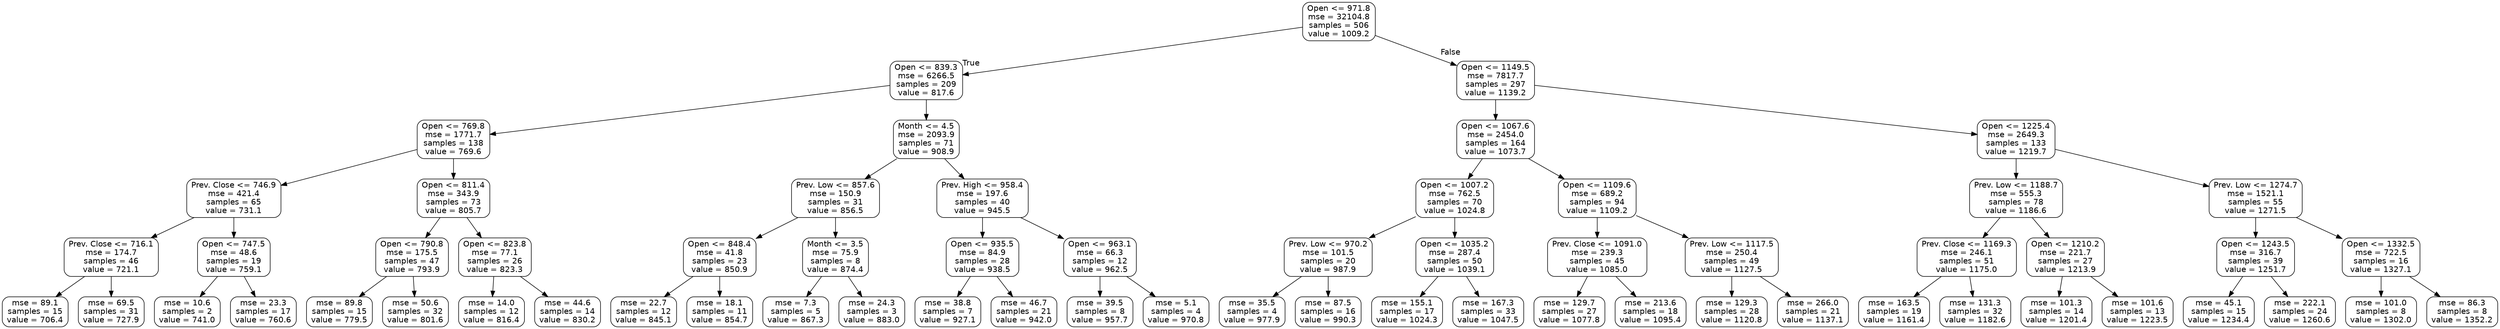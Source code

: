digraph Tree {
node [shape=box, style="rounded", color="black", fontname=helvetica] ;
edge [fontname=helvetica] ;
0 [label="Open <= 971.8\nmse = 32104.8\nsamples = 506\nvalue = 1009.2"] ;
1 [label="Open <= 839.3\nmse = 6266.5\nsamples = 209\nvalue = 817.6"] ;
0 -> 1 [labeldistance=2.5, labelangle=45, headlabel="True"] ;
2 [label="Open <= 769.8\nmse = 1771.7\nsamples = 138\nvalue = 769.6"] ;
1 -> 2 ;
3 [label="Prev. Close <= 746.9\nmse = 421.4\nsamples = 65\nvalue = 731.1"] ;
2 -> 3 ;
4 [label="Prev. Close <= 716.1\nmse = 174.7\nsamples = 46\nvalue = 721.1"] ;
3 -> 4 ;
5 [label="mse = 89.1\nsamples = 15\nvalue = 706.4"] ;
4 -> 5 ;
6 [label="mse = 69.5\nsamples = 31\nvalue = 727.9"] ;
4 -> 6 ;
7 [label="Open <= 747.5\nmse = 48.6\nsamples = 19\nvalue = 759.1"] ;
3 -> 7 ;
8 [label="mse = 10.6\nsamples = 2\nvalue = 741.0"] ;
7 -> 8 ;
9 [label="mse = 23.3\nsamples = 17\nvalue = 760.6"] ;
7 -> 9 ;
10 [label="Open <= 811.4\nmse = 343.9\nsamples = 73\nvalue = 805.7"] ;
2 -> 10 ;
11 [label="Open <= 790.8\nmse = 175.5\nsamples = 47\nvalue = 793.9"] ;
10 -> 11 ;
12 [label="mse = 89.8\nsamples = 15\nvalue = 779.5"] ;
11 -> 12 ;
13 [label="mse = 50.6\nsamples = 32\nvalue = 801.6"] ;
11 -> 13 ;
14 [label="Open <= 823.8\nmse = 77.1\nsamples = 26\nvalue = 823.3"] ;
10 -> 14 ;
15 [label="mse = 14.0\nsamples = 12\nvalue = 816.4"] ;
14 -> 15 ;
16 [label="mse = 44.6\nsamples = 14\nvalue = 830.2"] ;
14 -> 16 ;
17 [label="Month <= 4.5\nmse = 2093.9\nsamples = 71\nvalue = 908.9"] ;
1 -> 17 ;
18 [label="Prev. Low <= 857.6\nmse = 150.9\nsamples = 31\nvalue = 856.5"] ;
17 -> 18 ;
19 [label="Open <= 848.4\nmse = 41.8\nsamples = 23\nvalue = 850.9"] ;
18 -> 19 ;
20 [label="mse = 22.7\nsamples = 12\nvalue = 845.1"] ;
19 -> 20 ;
21 [label="mse = 18.1\nsamples = 11\nvalue = 854.7"] ;
19 -> 21 ;
22 [label="Month <= 3.5\nmse = 75.9\nsamples = 8\nvalue = 874.4"] ;
18 -> 22 ;
23 [label="mse = 7.3\nsamples = 5\nvalue = 867.3"] ;
22 -> 23 ;
24 [label="mse = 24.3\nsamples = 3\nvalue = 883.0"] ;
22 -> 24 ;
25 [label="Prev. High <= 958.4\nmse = 197.6\nsamples = 40\nvalue = 945.5"] ;
17 -> 25 ;
26 [label="Open <= 935.5\nmse = 84.9\nsamples = 28\nvalue = 938.5"] ;
25 -> 26 ;
27 [label="mse = 38.8\nsamples = 7\nvalue = 927.1"] ;
26 -> 27 ;
28 [label="mse = 46.7\nsamples = 21\nvalue = 942.0"] ;
26 -> 28 ;
29 [label="Open <= 963.1\nmse = 66.3\nsamples = 12\nvalue = 962.5"] ;
25 -> 29 ;
30 [label="mse = 39.5\nsamples = 8\nvalue = 957.7"] ;
29 -> 30 ;
31 [label="mse = 5.1\nsamples = 4\nvalue = 970.8"] ;
29 -> 31 ;
32 [label="Open <= 1149.5\nmse = 7817.7\nsamples = 297\nvalue = 1139.2"] ;
0 -> 32 [labeldistance=2.5, labelangle=-45, headlabel="False"] ;
33 [label="Open <= 1067.6\nmse = 2454.0\nsamples = 164\nvalue = 1073.7"] ;
32 -> 33 ;
34 [label="Open <= 1007.2\nmse = 762.5\nsamples = 70\nvalue = 1024.8"] ;
33 -> 34 ;
35 [label="Prev. Low <= 970.2\nmse = 101.5\nsamples = 20\nvalue = 987.9"] ;
34 -> 35 ;
36 [label="mse = 35.5\nsamples = 4\nvalue = 977.9"] ;
35 -> 36 ;
37 [label="mse = 87.5\nsamples = 16\nvalue = 990.3"] ;
35 -> 37 ;
38 [label="Open <= 1035.2\nmse = 287.4\nsamples = 50\nvalue = 1039.1"] ;
34 -> 38 ;
39 [label="mse = 155.1\nsamples = 17\nvalue = 1024.3"] ;
38 -> 39 ;
40 [label="mse = 167.3\nsamples = 33\nvalue = 1047.5"] ;
38 -> 40 ;
41 [label="Open <= 1109.6\nmse = 689.2\nsamples = 94\nvalue = 1109.2"] ;
33 -> 41 ;
42 [label="Prev. Close <= 1091.0\nmse = 239.3\nsamples = 45\nvalue = 1085.0"] ;
41 -> 42 ;
43 [label="mse = 129.7\nsamples = 27\nvalue = 1077.8"] ;
42 -> 43 ;
44 [label="mse = 213.6\nsamples = 18\nvalue = 1095.4"] ;
42 -> 44 ;
45 [label="Prev. Low <= 1117.5\nmse = 250.4\nsamples = 49\nvalue = 1127.5"] ;
41 -> 45 ;
46 [label="mse = 129.3\nsamples = 28\nvalue = 1120.8"] ;
45 -> 46 ;
47 [label="mse = 266.0\nsamples = 21\nvalue = 1137.1"] ;
45 -> 47 ;
48 [label="Open <= 1225.4\nmse = 2649.3\nsamples = 133\nvalue = 1219.7"] ;
32 -> 48 ;
49 [label="Prev. Low <= 1188.7\nmse = 555.3\nsamples = 78\nvalue = 1186.6"] ;
48 -> 49 ;
50 [label="Prev. Close <= 1169.3\nmse = 246.1\nsamples = 51\nvalue = 1175.0"] ;
49 -> 50 ;
51 [label="mse = 163.5\nsamples = 19\nvalue = 1161.4"] ;
50 -> 51 ;
52 [label="mse = 131.3\nsamples = 32\nvalue = 1182.6"] ;
50 -> 52 ;
53 [label="Open <= 1210.2\nmse = 221.7\nsamples = 27\nvalue = 1213.9"] ;
49 -> 53 ;
54 [label="mse = 101.3\nsamples = 14\nvalue = 1201.4"] ;
53 -> 54 ;
55 [label="mse = 101.6\nsamples = 13\nvalue = 1223.5"] ;
53 -> 55 ;
56 [label="Prev. Low <= 1274.7\nmse = 1521.1\nsamples = 55\nvalue = 1271.5"] ;
48 -> 56 ;
57 [label="Open <= 1243.5\nmse = 316.7\nsamples = 39\nvalue = 1251.7"] ;
56 -> 57 ;
58 [label="mse = 45.1\nsamples = 15\nvalue = 1234.4"] ;
57 -> 58 ;
59 [label="mse = 222.1\nsamples = 24\nvalue = 1260.6"] ;
57 -> 59 ;
60 [label="Open <= 1332.5\nmse = 722.5\nsamples = 16\nvalue = 1327.1"] ;
56 -> 60 ;
61 [label="mse = 101.0\nsamples = 8\nvalue = 1302.0"] ;
60 -> 61 ;
62 [label="mse = 86.3\nsamples = 8\nvalue = 1352.2"] ;
60 -> 62 ;
}
